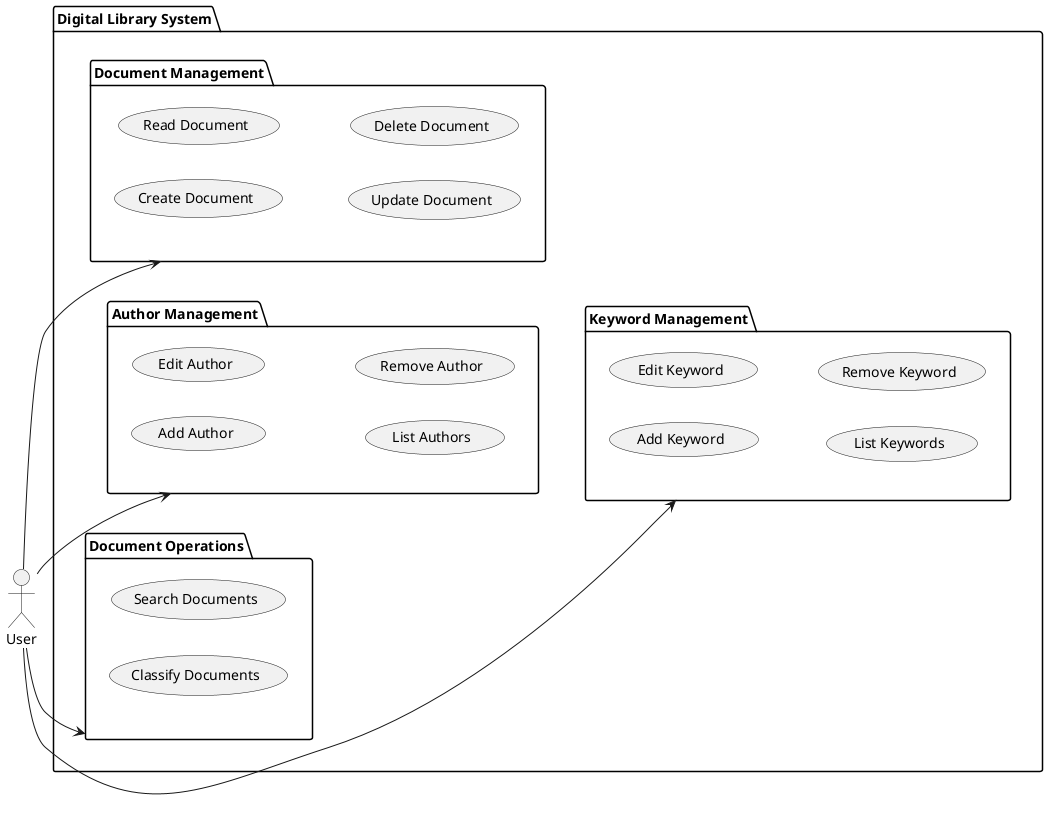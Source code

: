 @startuml GeneralCases
left to right direction
actor User

package "Digital Library System" {

    package "Document Management" {
        usecase "Create Document" as UC1
        usecase "Read Document" as UC2
        usecase "Update Document" as UC3
        usecase "Delete Document" as UC4
    }

    package "Author Management" {
        usecase "Add Author" as UC5
        usecase "Edit Author" as UC6
        usecase "List Authors" as UC7
        usecase "Remove Author" as UC8
    }

    package "Keyword Management" {
        usecase "Add Keyword" as UC9
        usecase "Edit Keyword" as UC10
        usecase "List Keywords" as UC11
        usecase "Remove Keyword" as UC12
    }

    package "Document Operations" {
        usecase "Search Documents" as UC13
        usecase "Classify Documents" as UC14
    }
}

User --> "Document Management"
User --> "Author Management"
User --> "Keyword Management"
User --> "Document Operations"
@enduml